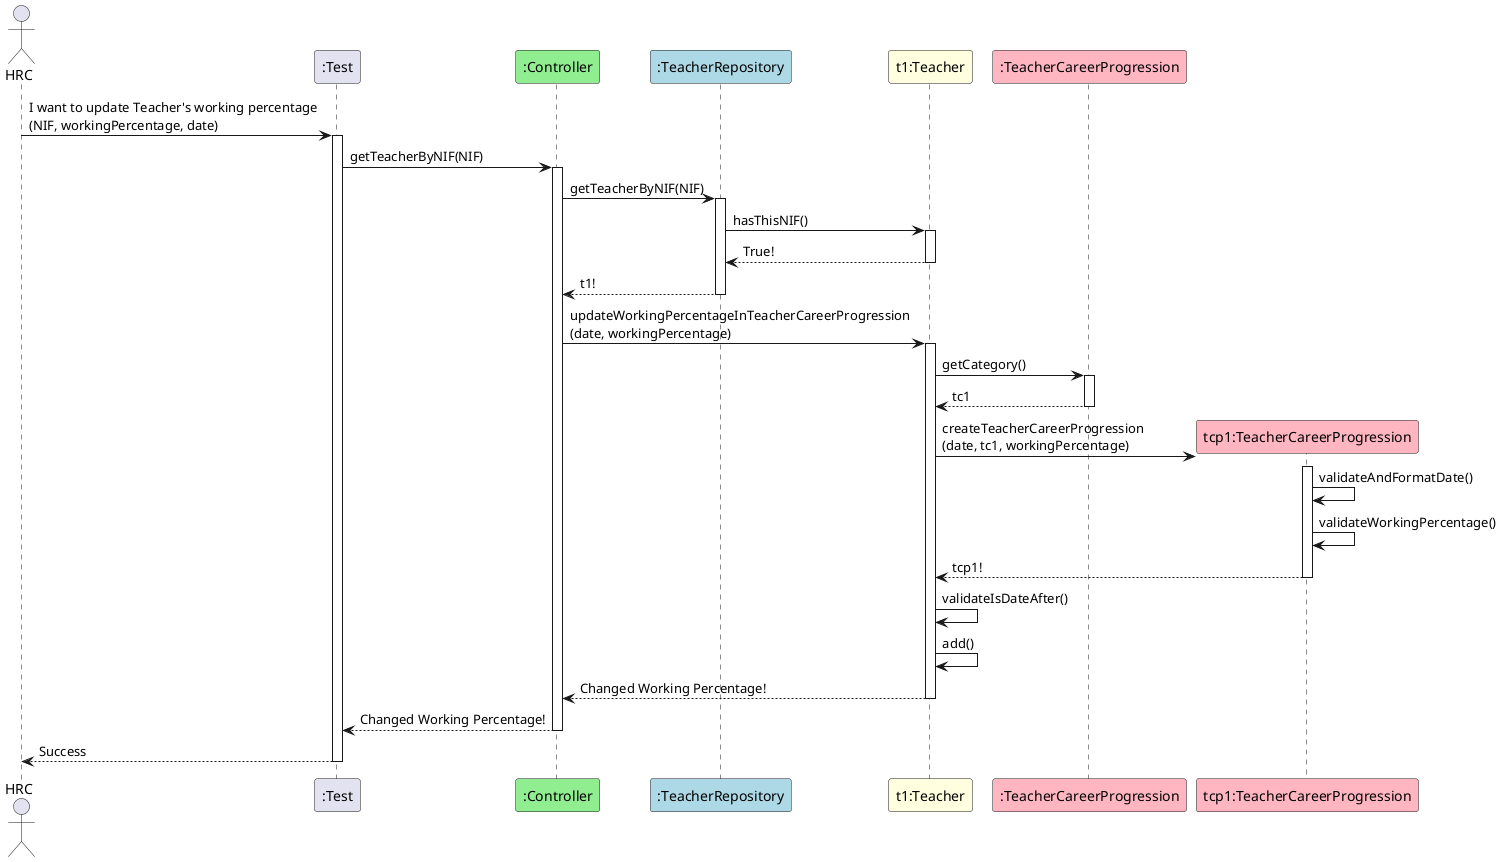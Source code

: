@startuml

actor HRC
participant ":Test" as Test
participant ":Controller" as Controller #lightgreen
participant ":TeacherRepository" as TR #lightblue
participant "t1:Teacher" as Teacher #lightyellow
participant ":TeacherCareerProgression" as TCP #lightpink
participant "tcp1:TeacherCareerProgression" as TCP1 #lightpink


HRC -> Test : I want to update Teacher's working percentage \n(NIF, workingPercentage, date)
activate Test
Test -> Controller : getTeacherByNIF(NIF)
activate Controller
Controller -> TR : getTeacherByNIF(NIF)
activate TR
TR -> Teacher : hasThisNIF()
activate Teacher
Teacher --> TR : True!
deactivate Teacher
TR --> Controller : t1!
deactivate TR

deactivate TCP
deactivate TR

deactivate Teacher

Controller -> Teacher : updateWorkingPercentageInTeacherCareerProgression \n(date, workingPercentage)
activate Teacher
Teacher -> TCP : getCategory()
activate TCP
TCP --> Teacher : tc1
deactivate TCP
Teacher -> TCP1** : createTeacherCareerProgression \n(date, tc1, workingPercentage)
activate TCP1
TCP1 -> TCP1 : validateAndFormatDate()
TCP1 -> TCP1 : validateWorkingPercentage()
TCP1 --> Teacher : tcp1!
deactivate TCP1
Teacher -> Teacher : validateIsDateAfter()
Teacher -> Teacher : add()

Teacher --> Controller : Changed Working Percentage!
deactivate Teacher

Controller --> Test : Changed Working Percentage!
deactivate Controller
Test --> HRC : Success
deactivate Test
@enduml